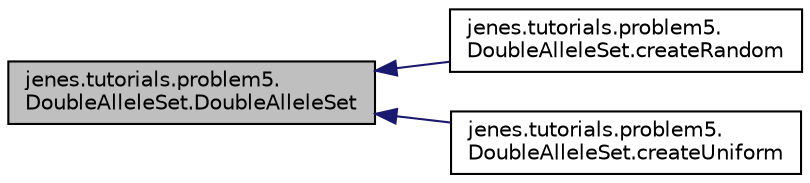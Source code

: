 digraph "jenes.tutorials.problem5.DoubleAlleleSet.DoubleAlleleSet"
{
  edge [fontname="Helvetica",fontsize="10",labelfontname="Helvetica",labelfontsize="10"];
  node [fontname="Helvetica",fontsize="10",shape=record];
  rankdir="LR";
  Node1 [label="jenes.tutorials.problem5.\lDoubleAlleleSet.DoubleAlleleSet",height=0.2,width=0.4,color="black", fillcolor="grey75", style="filled" fontcolor="black"];
  Node1 -> Node2 [dir="back",color="midnightblue",fontsize="10",style="solid",fontname="Helvetica"];
  Node2 [label="jenes.tutorials.problem5.\lDoubleAlleleSet.createRandom",height=0.2,width=0.4,color="black", fillcolor="white", style="filled",URL="$classjenes_1_1tutorials_1_1problem5_1_1_double_allele_set.html#ac831f648cab055cd70e3f1b47225529e"];
  Node1 -> Node3 [dir="back",color="midnightblue",fontsize="10",style="solid",fontname="Helvetica"];
  Node3 [label="jenes.tutorials.problem5.\lDoubleAlleleSet.createUniform",height=0.2,width=0.4,color="black", fillcolor="white", style="filled",URL="$classjenes_1_1tutorials_1_1problem5_1_1_double_allele_set.html#a75aa1cf3be84d1e3f5e50ecc0acc5b4b"];
}
